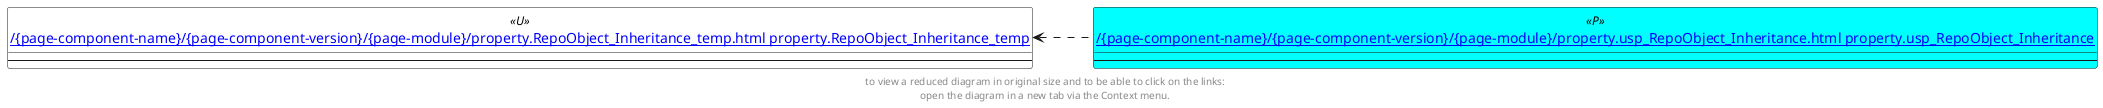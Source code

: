 @startuml
left to right direction
'top to bottom direction
hide circle
'avoide "." issues:
set namespaceSeparator none


skinparam class {
  BackgroundColor White
  BackgroundColor<<FN>> Yellow
  BackgroundColor<<FS>> Yellow
  BackgroundColor<<FT>> LightGray
  BackgroundColor<<IF>> Yellow
  BackgroundColor<<IS>> Yellow
  BackgroundColor<<P>> Aqua
  BackgroundColor<<PC>> Aqua
  BackgroundColor<<SN>> Yellow
  BackgroundColor<<SO>> SlateBlue
  BackgroundColor<<TF>> LightGray
  BackgroundColor<<TR>> Tomato
  BackgroundColor<<U>> White
  BackgroundColor<<V>> WhiteSmoke
  BackgroundColor<<X>> Aqua
}


entity "[[{site-url}/{page-component-name}/{page-component-version}/{page-module}/property.RepoObject_Inheritance_temp.html property.RepoObject_Inheritance_temp]]" as property.RepoObject_Inheritance_temp << U >> {
  --
}

entity "[[{site-url}/{page-component-name}/{page-component-version}/{page-module}/property.usp_RepoObject_Inheritance.html property.usp_RepoObject_Inheritance]]" as property.usp_RepoObject_Inheritance << P >> {
  --
}

property.RepoObject_Inheritance_temp <.. property.usp_RepoObject_Inheritance
footer
to view a reduced diagram in original size and to be able to click on the links:
open the diagram in a new tab via the Context menu.
end footer

@enduml

